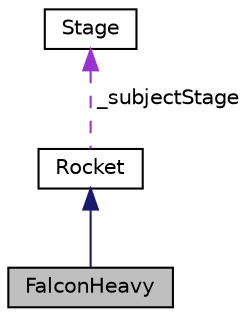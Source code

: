 digraph "FalconHeavy"
{
 // LATEX_PDF_SIZE
  edge [fontname="Helvetica",fontsize="10",labelfontname="Helvetica",labelfontsize="10"];
  node [fontname="Helvetica",fontsize="10",shape=record];
  Node1 [label="FalconHeavy",height=0.2,width=0.4,color="black", fillcolor="grey75", style="filled", fontcolor="black",tooltip=" "];
  Node2 -> Node1 [dir="back",color="midnightblue",fontsize="10",style="solid",fontname="Helvetica"];
  Node2 [label="Rocket",height=0.2,width=0.4,color="black", fillcolor="white", style="filled",URL="$classRocket.html",tooltip=" "];
  Node3 -> Node2 [dir="back",color="darkorchid3",fontsize="10",style="dashed",label=" _subjectStage" ,fontname="Helvetica"];
  Node3 [label="Stage",height=0.2,width=0.4,color="black", fillcolor="white", style="filled",URL="$classStage.html",tooltip=" "];
}
